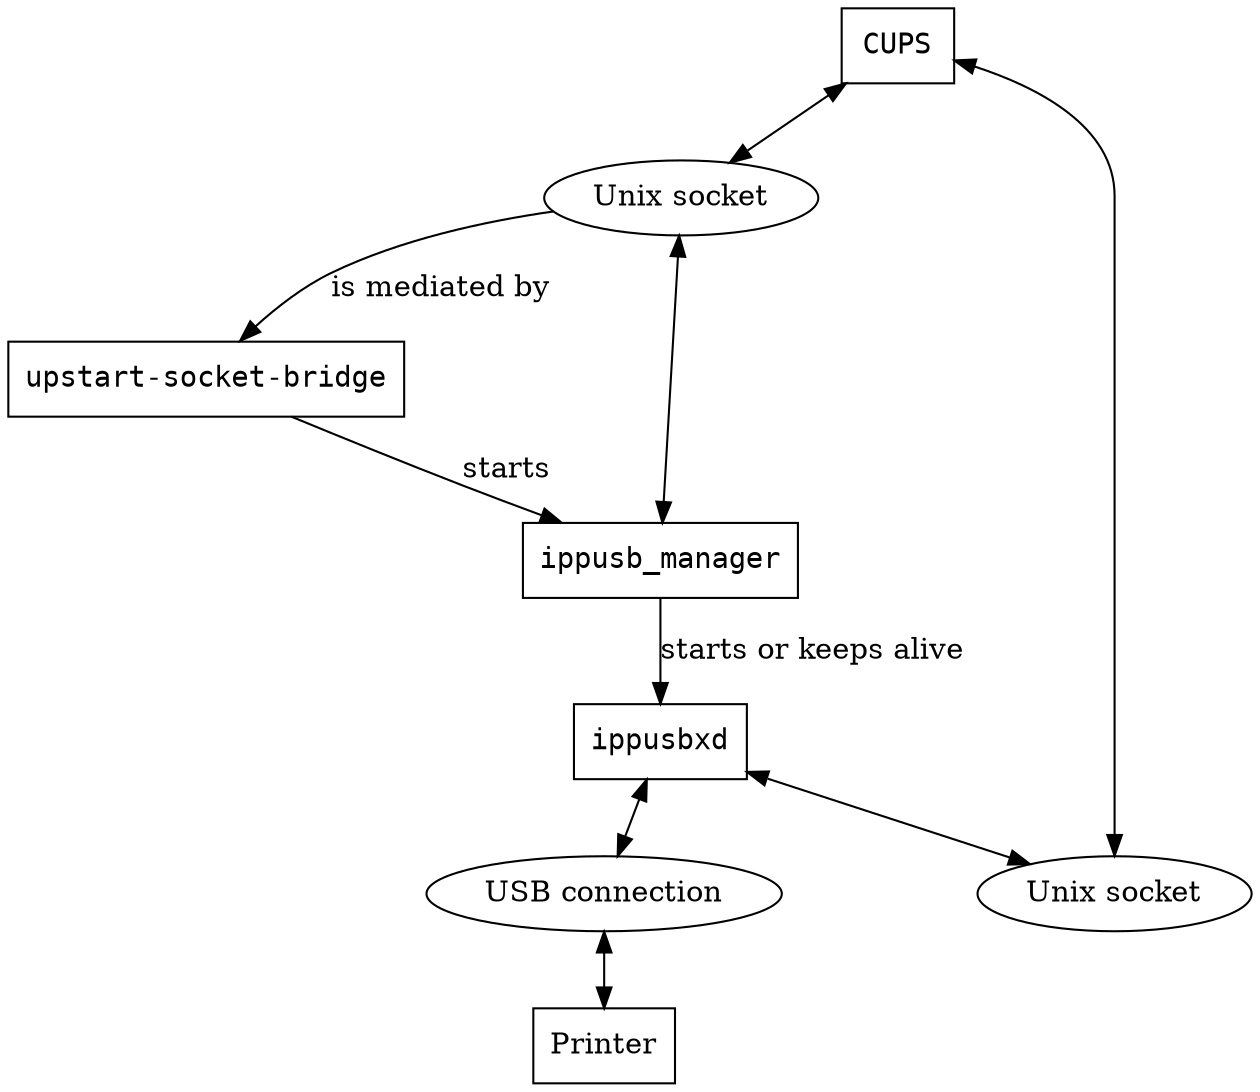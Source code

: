 digraph {
  concentrate = true;
  nodesep = 1.3;

  CUPS[fontname=Monospace,shape=box];

  socket_bridge[label="upstart-socket-bridge",fontname=Monospace,shape=box,];
  ippusb_manager[fontname=Monospace,shape=box];
  ippusbxd[fontname=Monospace,shape=box];

  Printer[shape=box];

  cups_and_manager[label="Unix socket"];
  cups_and_xd[label="Unix socket"];
  xd_and_printer[label="USB connection"];

  // Links CUPS to the sockets for ippusb_manager and for ippusbxd.
  CUPS->cups_and_manager[weight=1000];
  cups_and_manager->CUPS[weight=1000];
  CUPS->cups_and_xd[weight=1000];
  cups_and_xd->CUPS[weight=1000];

  // Links the socket, upstart-socket-bridge, and ippusb_manager together.
  cups_and_manager->socket_bridge[label="is mediated by"];
  cups_and_manager->ippusb_manager;
  socket_bridge->ippusb_manager[label="starts"];
  ippusb_manager->cups_and_manager;

  // Links the socket, ippusbxd, and ippusb_manager together.
  ippusbxd->cups_and_xd;
  cups_and_xd->ippusbxd;
  ippusb_manager->ippusbxd[label="starts or keeps alive"];

  // Links ippusbxd to the printer.
  ippusbxd->xd_and_printer;
  xd_and_printer->ippusbxd;
  Printer->xd_and_printer;
  xd_and_printer->Printer;
}
